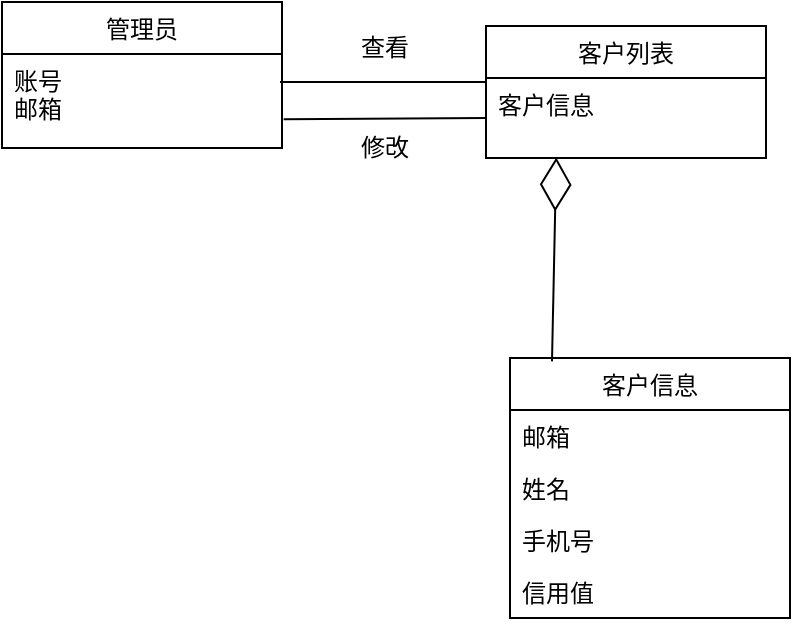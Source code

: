 <mxfile version="12.9.3" type="device"><diagram id="HMDZcqjixsvWW-80wU9_" name="第 1 页"><mxGraphModel dx="768" dy="492" grid="0" gridSize="10" guides="1" tooltips="1" connect="1" arrows="1" fold="1" page="1" pageScale="1" pageWidth="827" pageHeight="1169" math="0" shadow="0"><root><mxCell id="0"/><mxCell id="1" parent="0"/><mxCell id="3GLNaaLEcSM9IzNelsmz-1" value="管理员" style="swimlane;fontStyle=0;childLayout=stackLayout;horizontal=1;startSize=26;fillColor=none;horizontalStack=0;resizeParent=1;resizeParentMax=0;resizeLast=0;collapsible=1;marginBottom=0;" parent="1" vertex="1"><mxGeometry x="160" y="230" width="140" height="73" as="geometry"/></mxCell><mxCell id="3GLNaaLEcSM9IzNelsmz-3" value="账号&#10;邮箱" style="text;strokeColor=none;fillColor=none;align=left;verticalAlign=top;spacingLeft=4;spacingRight=4;overflow=hidden;rotatable=0;points=[[0,0.5],[1,0.5]];portConstraint=eastwest;" parent="3GLNaaLEcSM9IzNelsmz-1" vertex="1"><mxGeometry y="26" width="140" height="47" as="geometry"/></mxCell><mxCell id="DMPkJZ2i_ZK9Mscqy2M7-2" value="" style="line;strokeWidth=1;fillColor=none;align=left;verticalAlign=middle;spacingTop=-1;spacingLeft=3;spacingRight=3;rotatable=0;labelPosition=right;points=[];portConstraint=eastwest;" parent="1" vertex="1"><mxGeometry x="299" y="266" width="103" height="8" as="geometry"/></mxCell><mxCell id="DMPkJZ2i_ZK9Mscqy2M7-4" value="查看" style="text;html=1;align=center;verticalAlign=middle;resizable=0;points=[];autosize=1;" parent="1" vertex="1"><mxGeometry x="333.5" y="244" width="34" height="18" as="geometry"/></mxCell><mxCell id="DMPkJZ2i_ZK9Mscqy2M7-5" value="" style="endArrow=diamondThin;endFill=0;endSize=24;html=1;entryX=0.251;entryY=0.995;entryDx=0;entryDy=0;entryPerimeter=0;exitX=0.15;exitY=0.013;exitDx=0;exitDy=0;exitPerimeter=0;" parent="1" source="DMPkJZ2i_ZK9Mscqy2M7-6" target="3GLNaaLEcSM9IzNelsmz-26" edge="1"><mxGeometry width="160" relative="1" as="geometry"><mxPoint x="435" y="420" as="sourcePoint"/><mxPoint x="430.5" y="420" as="targetPoint"/></mxGeometry></mxCell><mxCell id="DMPkJZ2i_ZK9Mscqy2M7-6" value="客户信息" style="swimlane;fontStyle=0;childLayout=stackLayout;horizontal=1;startSize=26;fillColor=none;horizontalStack=0;resizeParent=1;resizeParentMax=0;resizeLast=0;collapsible=1;marginBottom=0;" parent="1" vertex="1"><mxGeometry x="414" y="408" width="140" height="130" as="geometry"/></mxCell><mxCell id="DMPkJZ2i_ZK9Mscqy2M7-7" value="邮箱" style="text;strokeColor=none;fillColor=none;align=left;verticalAlign=top;spacingLeft=4;spacingRight=4;overflow=hidden;rotatable=0;points=[[0,0.5],[1,0.5]];portConstraint=eastwest;" parent="DMPkJZ2i_ZK9Mscqy2M7-6" vertex="1"><mxGeometry y="26" width="140" height="26" as="geometry"/></mxCell><mxCell id="DMPkJZ2i_ZK9Mscqy2M7-8" value="姓名" style="text;strokeColor=none;fillColor=none;align=left;verticalAlign=top;spacingLeft=4;spacingRight=4;overflow=hidden;rotatable=0;points=[[0,0.5],[1,0.5]];portConstraint=eastwest;" parent="DMPkJZ2i_ZK9Mscqy2M7-6" vertex="1"><mxGeometry y="52" width="140" height="26" as="geometry"/></mxCell><mxCell id="DMPkJZ2i_ZK9Mscqy2M7-9" value="手机号" style="text;strokeColor=none;fillColor=none;align=left;verticalAlign=top;spacingLeft=4;spacingRight=4;overflow=hidden;rotatable=0;points=[[0,0.5],[1,0.5]];portConstraint=eastwest;" parent="DMPkJZ2i_ZK9Mscqy2M7-6" vertex="1"><mxGeometry y="78" width="140" height="26" as="geometry"/></mxCell><mxCell id="jYc3xBOA4YxIcmHESJaX-1" value="信用值" style="text;strokeColor=none;fillColor=none;align=left;verticalAlign=top;spacingLeft=4;spacingRight=4;overflow=hidden;rotatable=0;points=[[0,0.5],[1,0.5]];portConstraint=eastwest;" parent="DMPkJZ2i_ZK9Mscqy2M7-6" vertex="1"><mxGeometry y="104" width="140" height="26" as="geometry"/></mxCell><mxCell id="B_NVABjjRhCGz4QMV9fh-3" value="" style="endArrow=none;html=1;exitX=1.006;exitY=0.694;exitDx=0;exitDy=0;entryX=0;entryY=0.5;entryDx=0;entryDy=0;exitPerimeter=0;" edge="1" parent="1" source="3GLNaaLEcSM9IzNelsmz-3" target="3GLNaaLEcSM9IzNelsmz-26"><mxGeometry width="50" height="50" relative="1" as="geometry"><mxPoint x="368" y="279" as="sourcePoint"/><mxPoint x="418" y="229" as="targetPoint"/></mxGeometry></mxCell><mxCell id="B_NVABjjRhCGz4QMV9fh-4" value="修改" style="text;html=1;align=center;verticalAlign=middle;resizable=0;points=[];autosize=1;" vertex="1" parent="1"><mxGeometry x="333.5" y="294" width="34" height="18" as="geometry"/></mxCell><mxCell id="3GLNaaLEcSM9IzNelsmz-25" value="客户列表" style="swimlane;fontStyle=0;childLayout=stackLayout;horizontal=1;startSize=26;fillColor=none;horizontalStack=0;resizeParent=1;resizeParentMax=0;resizeLast=0;collapsible=1;marginBottom=0;" parent="1" vertex="1"><mxGeometry x="402" y="242" width="140" height="66" as="geometry"/></mxCell><mxCell id="3GLNaaLEcSM9IzNelsmz-26" value="客户信息&#10;" style="text;strokeColor=none;fillColor=none;align=left;verticalAlign=top;spacingLeft=4;spacingRight=4;overflow=hidden;rotatable=0;points=[[0,0.5],[1,0.5]];portConstraint=eastwest;" parent="3GLNaaLEcSM9IzNelsmz-25" vertex="1"><mxGeometry y="26" width="140" height="40" as="geometry"/></mxCell></root></mxGraphModel></diagram></mxfile>
